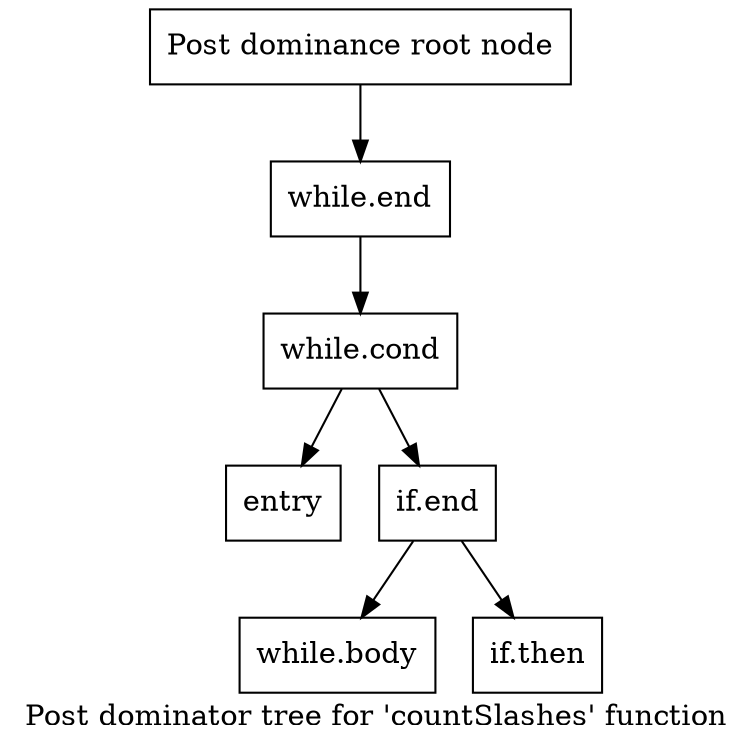 digraph "Post dominator tree for 'countSlashes' function" {
	label="Post dominator tree for 'countSlashes' function";

	Node0xd5ec00 [shape=record,label="{Post dominance root node}"];
	Node0xd5ec00 -> Node0xd02c30;
	Node0xd02c30 [shape=record,label="{while.end}"];
	Node0xd02c30 -> Node0xd8c390;
	Node0xd8c390 [shape=record,label="{while.cond}"];
	Node0xd8c390 -> Node0xdb07c0;
	Node0xd8c390 -> Node0xda4c50;
	Node0xdb07c0 [shape=record,label="{entry}"];
	Node0xda4c50 [shape=record,label="{if.end}"];
	Node0xda4c50 -> Node0xd3cfb0;
	Node0xda4c50 -> Node0xd4d710;
	Node0xd3cfb0 [shape=record,label="{while.body}"];
	Node0xd4d710 [shape=record,label="{if.then}"];
}
